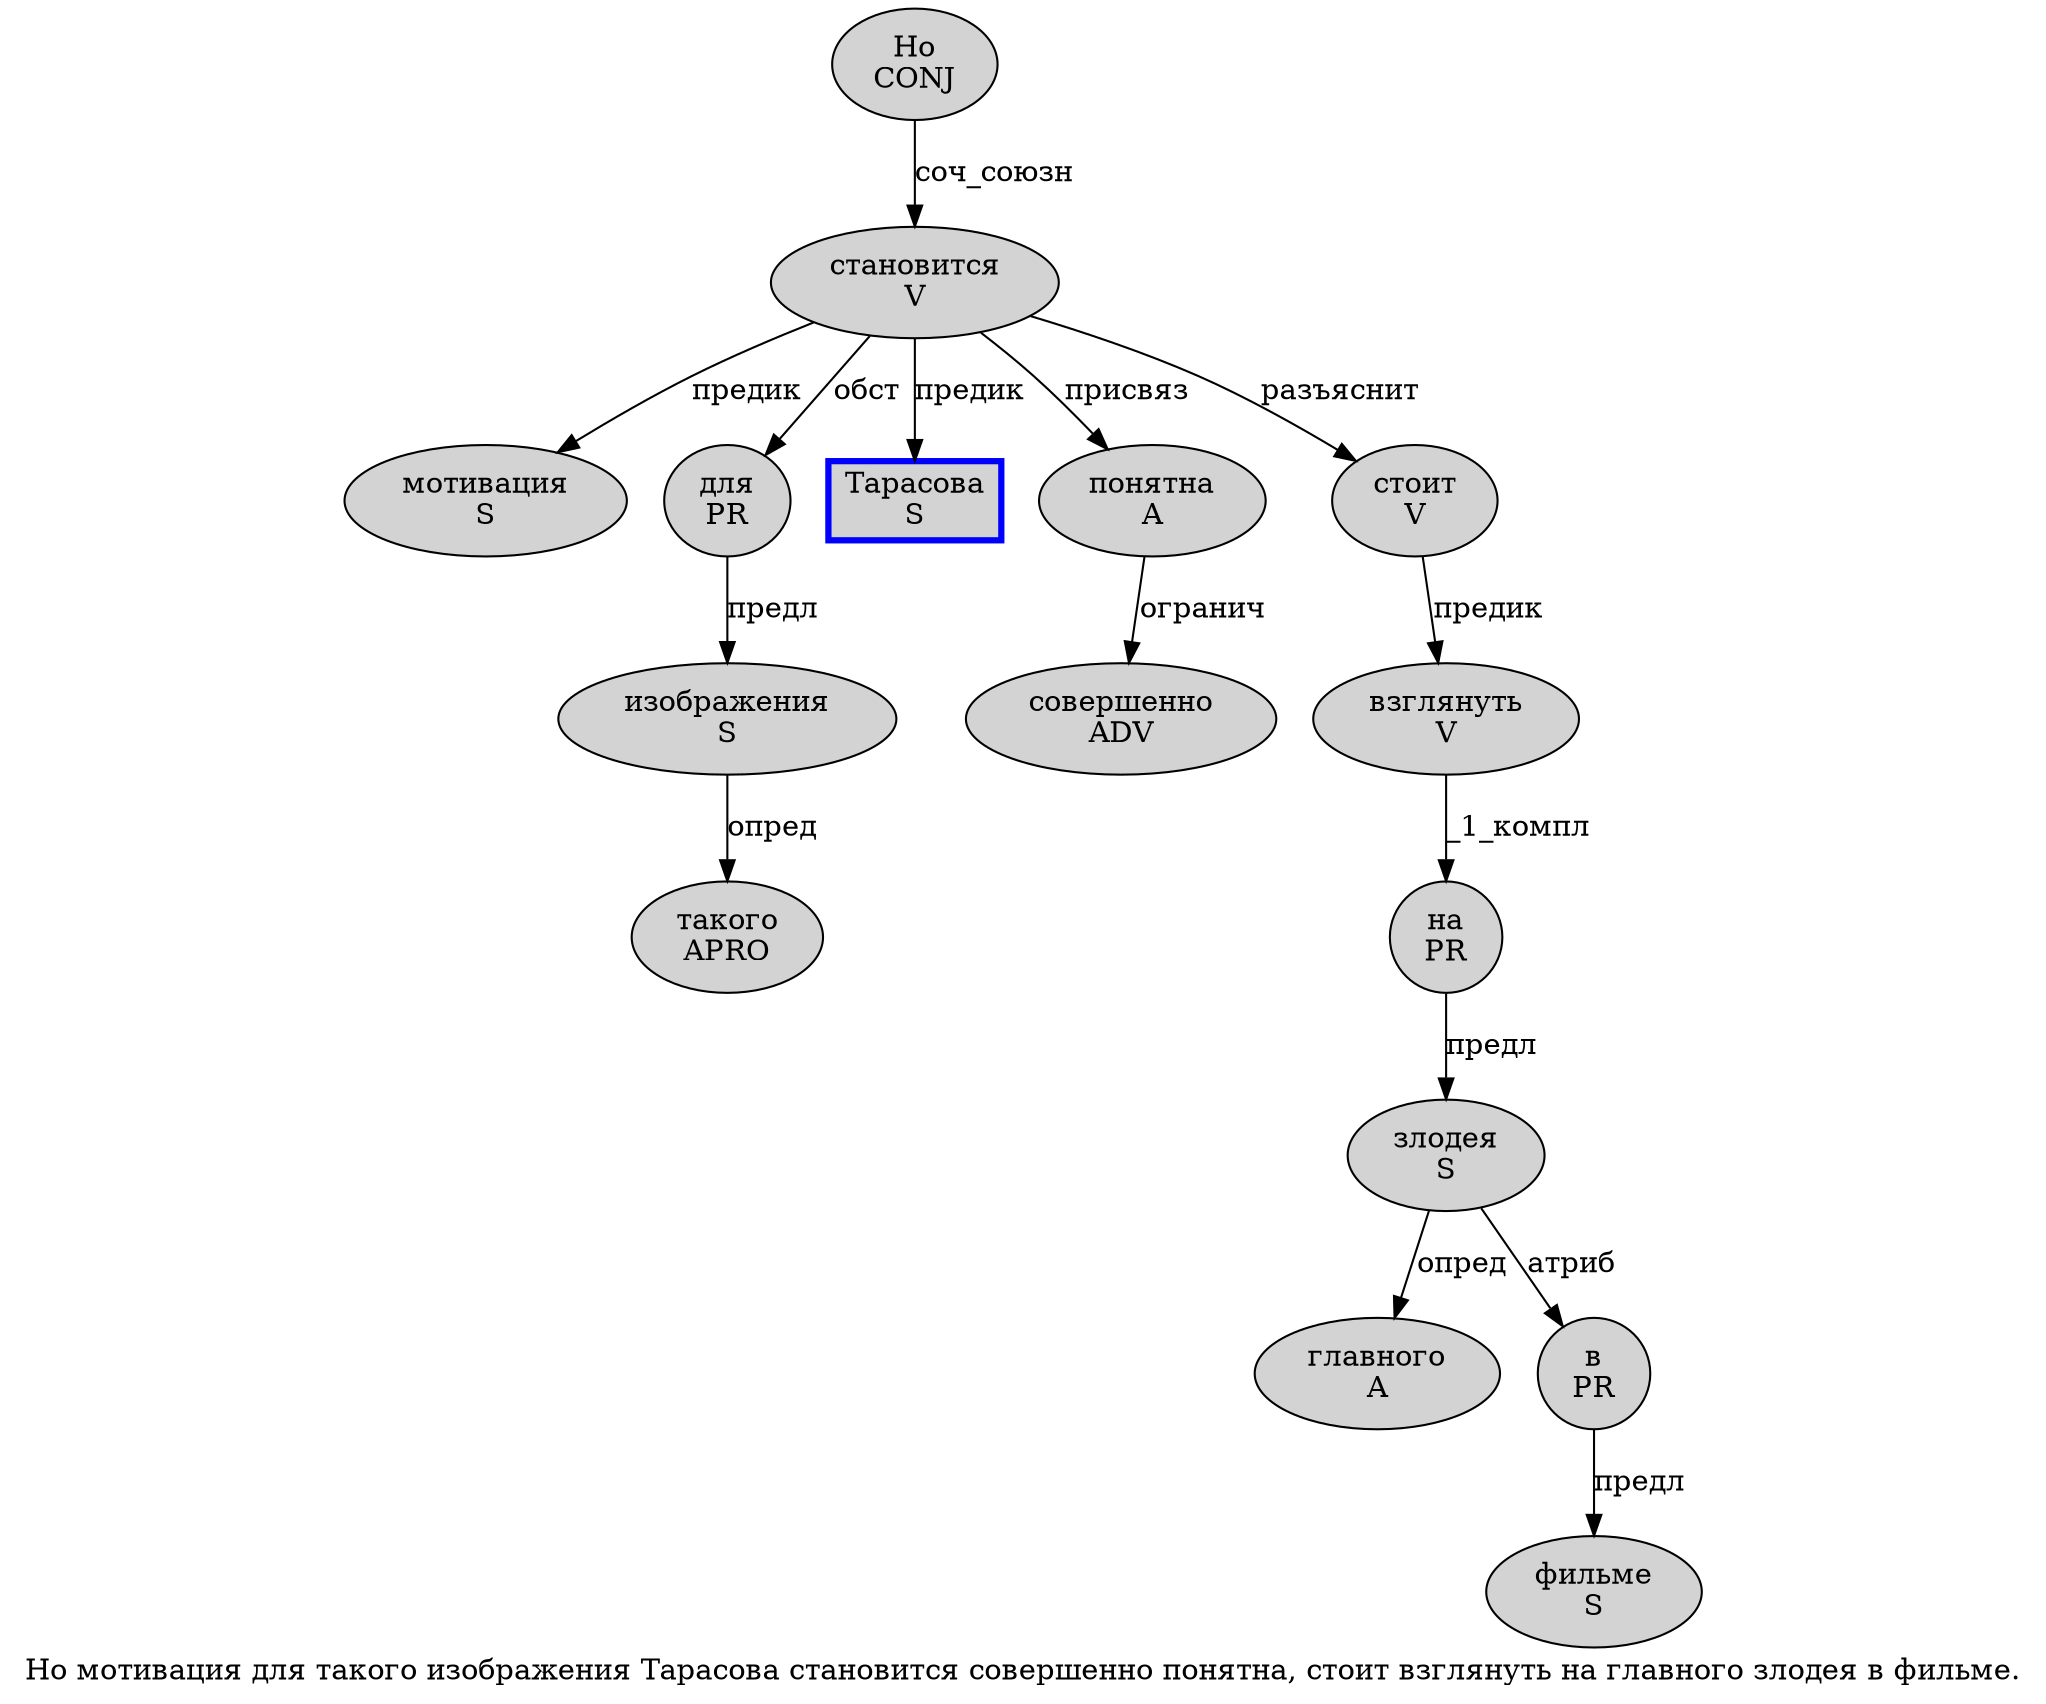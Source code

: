 digraph SENTENCE_3551 {
	graph [label="Но мотивация для такого изображения Тарасова становится совершенно понятна, стоит взглянуть на главного злодея в фильме."]
	node [style=filled]
		0 [label="Но
CONJ" color="" fillcolor=lightgray penwidth=1 shape=ellipse]
		1 [label="мотивация
S" color="" fillcolor=lightgray penwidth=1 shape=ellipse]
		2 [label="для
PR" color="" fillcolor=lightgray penwidth=1 shape=ellipse]
		3 [label="такого
APRO" color="" fillcolor=lightgray penwidth=1 shape=ellipse]
		4 [label="изображения
S" color="" fillcolor=lightgray penwidth=1 shape=ellipse]
		5 [label="Тарасова
S" color=blue fillcolor=lightgray penwidth=3 shape=box]
		6 [label="становится
V" color="" fillcolor=lightgray penwidth=1 shape=ellipse]
		7 [label="совершенно
ADV" color="" fillcolor=lightgray penwidth=1 shape=ellipse]
		8 [label="понятна
A" color="" fillcolor=lightgray penwidth=1 shape=ellipse]
		10 [label="стоит
V" color="" fillcolor=lightgray penwidth=1 shape=ellipse]
		11 [label="взглянуть
V" color="" fillcolor=lightgray penwidth=1 shape=ellipse]
		12 [label="на
PR" color="" fillcolor=lightgray penwidth=1 shape=ellipse]
		13 [label="главного
A" color="" fillcolor=lightgray penwidth=1 shape=ellipse]
		14 [label="злодея
S" color="" fillcolor=lightgray penwidth=1 shape=ellipse]
		15 [label="в
PR" color="" fillcolor=lightgray penwidth=1 shape=ellipse]
		16 [label="фильме
S" color="" fillcolor=lightgray penwidth=1 shape=ellipse]
			11 -> 12 [label="_1_компл"]
			15 -> 16 [label="предл"]
			12 -> 14 [label="предл"]
			2 -> 4 [label="предл"]
			14 -> 13 [label="опред"]
			14 -> 15 [label="атриб"]
			10 -> 11 [label="предик"]
			6 -> 1 [label="предик"]
			6 -> 2 [label="обст"]
			6 -> 5 [label="предик"]
			6 -> 8 [label="присвяз"]
			6 -> 10 [label="разъяснит"]
			4 -> 3 [label="опред"]
			0 -> 6 [label="соч_союзн"]
			8 -> 7 [label="огранич"]
}